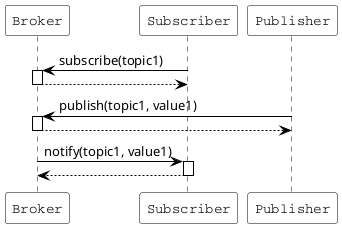 @startuml

skinparam participant {
    FontName Courier
    ArrowColor black
    BorderColor black
    BackgroundColor white
}

skinparam sequence {
    ArrowColor black
    LifeLineBorderColor black
    LifeLineBackgroundColor white
    FontName Courier
    BorderColor black
    BackgroundColor white
}

participant "Broker" as B

participant "Subscriber" as S
participant "Publisher" as P

S -> B : subscribe(topic1)
activate B
B --> S
deactivate B

P -> B : publish(topic1, value1)
activate B
B --> P
deactivate B

B -> S : notify(topic1, value1)
activate S
S --> B
deactivate S

@enduml